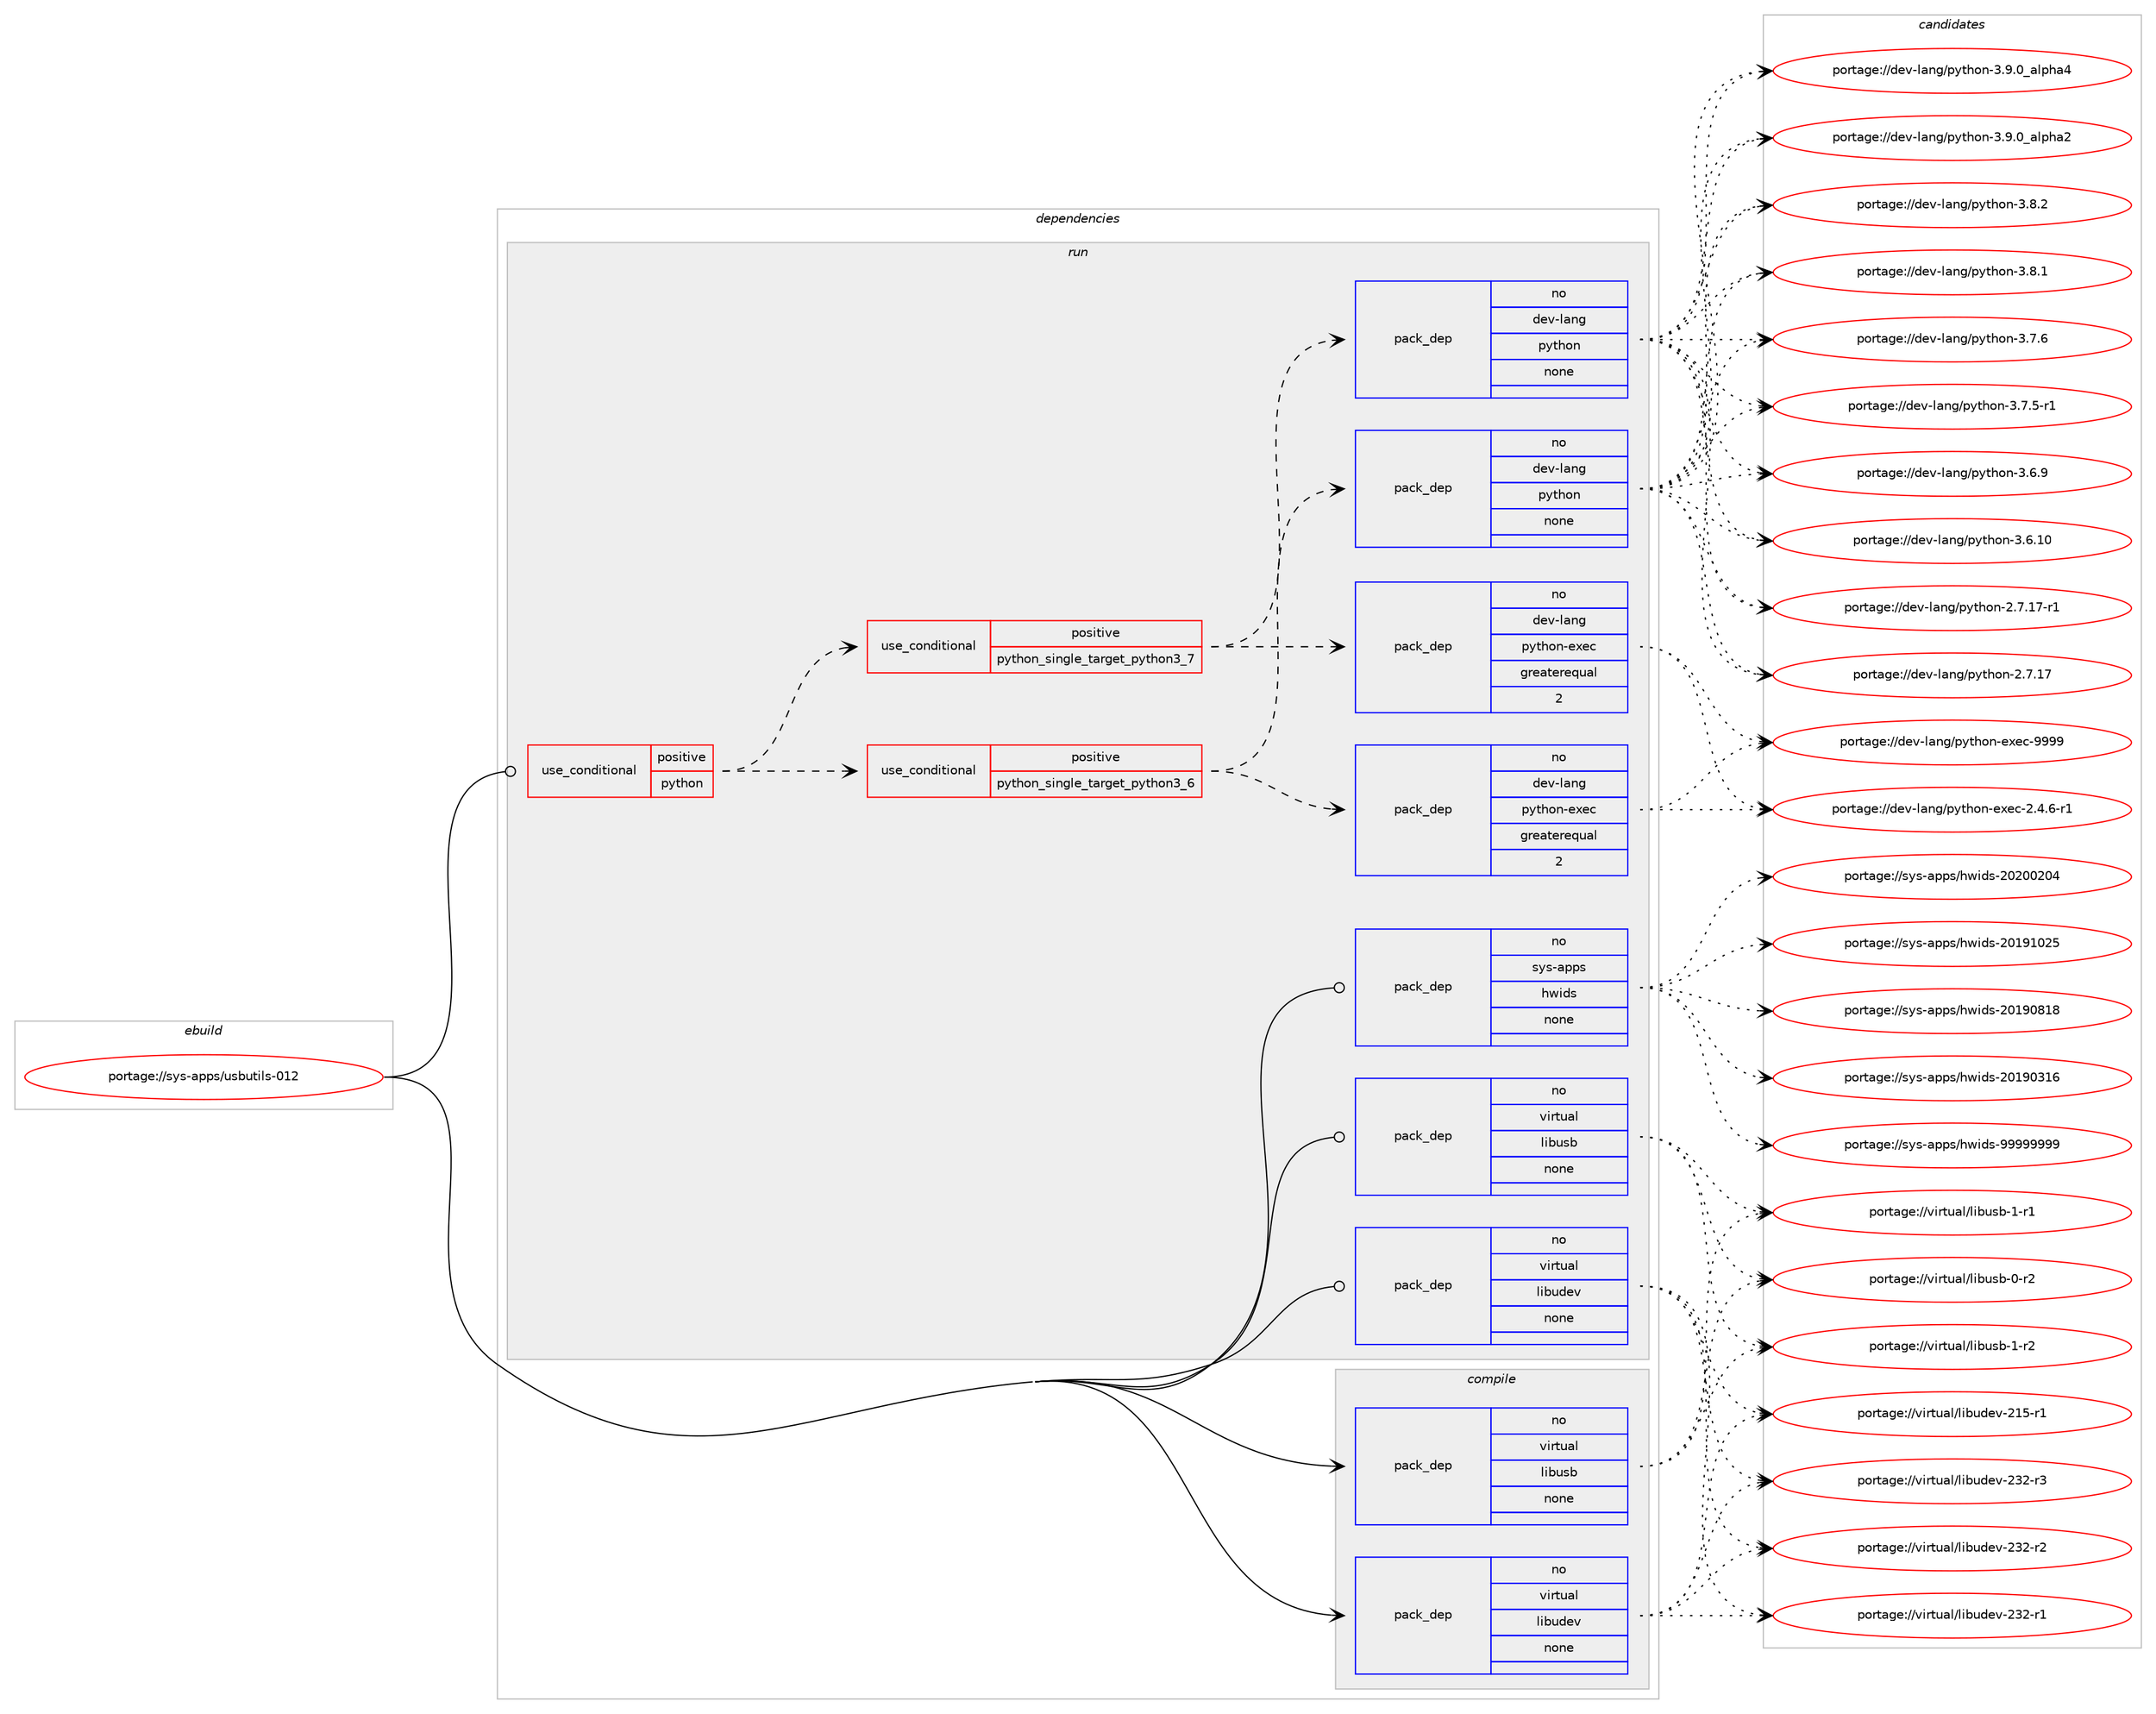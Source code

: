 digraph prolog {

# *************
# Graph options
# *************

newrank=true;
concentrate=true;
compound=true;
graph [rankdir=LR,fontname=Helvetica,fontsize=10,ranksep=1.5];#, ranksep=2.5, nodesep=0.2];
edge  [arrowhead=vee];
node  [fontname=Helvetica,fontsize=10];

# **********
# The ebuild
# **********

subgraph cluster_leftcol {
color=gray;
rank=same;
label=<<i>ebuild</i>>;
id [label="portage://sys-apps/usbutils-012", color=red, width=4, href="../sys-apps/usbutils-012.svg"];
}

# ****************
# The dependencies
# ****************

subgraph cluster_midcol {
color=gray;
label=<<i>dependencies</i>>;
subgraph cluster_compile {
fillcolor="#eeeeee";
style=filled;
label=<<i>compile</i>>;
subgraph pack28339 {
dependency36632 [label=<<TABLE BORDER="0" CELLBORDER="1" CELLSPACING="0" CELLPADDING="4" WIDTH="220"><TR><TD ROWSPAN="6" CELLPADDING="30">pack_dep</TD></TR><TR><TD WIDTH="110">no</TD></TR><TR><TD>virtual</TD></TR><TR><TD>libudev</TD></TR><TR><TD>none</TD></TR><TR><TD></TD></TR></TABLE>>, shape=none, color=blue];
}
id:e -> dependency36632:w [weight=20,style="solid",arrowhead="vee"];
subgraph pack28340 {
dependency36633 [label=<<TABLE BORDER="0" CELLBORDER="1" CELLSPACING="0" CELLPADDING="4" WIDTH="220"><TR><TD ROWSPAN="6" CELLPADDING="30">pack_dep</TD></TR><TR><TD WIDTH="110">no</TD></TR><TR><TD>virtual</TD></TR><TR><TD>libusb</TD></TR><TR><TD>none</TD></TR><TR><TD></TD></TR></TABLE>>, shape=none, color=blue];
}
id:e -> dependency36633:w [weight=20,style="solid",arrowhead="vee"];
}
subgraph cluster_compileandrun {
fillcolor="#eeeeee";
style=filled;
label=<<i>compile and run</i>>;
}
subgraph cluster_run {
fillcolor="#eeeeee";
style=filled;
label=<<i>run</i>>;
subgraph cond7387 {
dependency36634 [label=<<TABLE BORDER="0" CELLBORDER="1" CELLSPACING="0" CELLPADDING="4"><TR><TD ROWSPAN="3" CELLPADDING="10">use_conditional</TD></TR><TR><TD>positive</TD></TR><TR><TD>python</TD></TR></TABLE>>, shape=none, color=red];
subgraph cond7388 {
dependency36635 [label=<<TABLE BORDER="0" CELLBORDER="1" CELLSPACING="0" CELLPADDING="4"><TR><TD ROWSPAN="3" CELLPADDING="10">use_conditional</TD></TR><TR><TD>positive</TD></TR><TR><TD>python_single_target_python3_6</TD></TR></TABLE>>, shape=none, color=red];
subgraph pack28341 {
dependency36636 [label=<<TABLE BORDER="0" CELLBORDER="1" CELLSPACING="0" CELLPADDING="4" WIDTH="220"><TR><TD ROWSPAN="6" CELLPADDING="30">pack_dep</TD></TR><TR><TD WIDTH="110">no</TD></TR><TR><TD>dev-lang</TD></TR><TR><TD>python</TD></TR><TR><TD>none</TD></TR><TR><TD></TD></TR></TABLE>>, shape=none, color=blue];
}
dependency36635:e -> dependency36636:w [weight=20,style="dashed",arrowhead="vee"];
subgraph pack28342 {
dependency36637 [label=<<TABLE BORDER="0" CELLBORDER="1" CELLSPACING="0" CELLPADDING="4" WIDTH="220"><TR><TD ROWSPAN="6" CELLPADDING="30">pack_dep</TD></TR><TR><TD WIDTH="110">no</TD></TR><TR><TD>dev-lang</TD></TR><TR><TD>python-exec</TD></TR><TR><TD>greaterequal</TD></TR><TR><TD>2</TD></TR></TABLE>>, shape=none, color=blue];
}
dependency36635:e -> dependency36637:w [weight=20,style="dashed",arrowhead="vee"];
}
dependency36634:e -> dependency36635:w [weight=20,style="dashed",arrowhead="vee"];
subgraph cond7389 {
dependency36638 [label=<<TABLE BORDER="0" CELLBORDER="1" CELLSPACING="0" CELLPADDING="4"><TR><TD ROWSPAN="3" CELLPADDING="10">use_conditional</TD></TR><TR><TD>positive</TD></TR><TR><TD>python_single_target_python3_7</TD></TR></TABLE>>, shape=none, color=red];
subgraph pack28343 {
dependency36639 [label=<<TABLE BORDER="0" CELLBORDER="1" CELLSPACING="0" CELLPADDING="4" WIDTH="220"><TR><TD ROWSPAN="6" CELLPADDING="30">pack_dep</TD></TR><TR><TD WIDTH="110">no</TD></TR><TR><TD>dev-lang</TD></TR><TR><TD>python</TD></TR><TR><TD>none</TD></TR><TR><TD></TD></TR></TABLE>>, shape=none, color=blue];
}
dependency36638:e -> dependency36639:w [weight=20,style="dashed",arrowhead="vee"];
subgraph pack28344 {
dependency36640 [label=<<TABLE BORDER="0" CELLBORDER="1" CELLSPACING="0" CELLPADDING="4" WIDTH="220"><TR><TD ROWSPAN="6" CELLPADDING="30">pack_dep</TD></TR><TR><TD WIDTH="110">no</TD></TR><TR><TD>dev-lang</TD></TR><TR><TD>python-exec</TD></TR><TR><TD>greaterequal</TD></TR><TR><TD>2</TD></TR></TABLE>>, shape=none, color=blue];
}
dependency36638:e -> dependency36640:w [weight=20,style="dashed",arrowhead="vee"];
}
dependency36634:e -> dependency36638:w [weight=20,style="dashed",arrowhead="vee"];
}
id:e -> dependency36634:w [weight=20,style="solid",arrowhead="odot"];
subgraph pack28345 {
dependency36641 [label=<<TABLE BORDER="0" CELLBORDER="1" CELLSPACING="0" CELLPADDING="4" WIDTH="220"><TR><TD ROWSPAN="6" CELLPADDING="30">pack_dep</TD></TR><TR><TD WIDTH="110">no</TD></TR><TR><TD>sys-apps</TD></TR><TR><TD>hwids</TD></TR><TR><TD>none</TD></TR><TR><TD></TD></TR></TABLE>>, shape=none, color=blue];
}
id:e -> dependency36641:w [weight=20,style="solid",arrowhead="odot"];
subgraph pack28346 {
dependency36642 [label=<<TABLE BORDER="0" CELLBORDER="1" CELLSPACING="0" CELLPADDING="4" WIDTH="220"><TR><TD ROWSPAN="6" CELLPADDING="30">pack_dep</TD></TR><TR><TD WIDTH="110">no</TD></TR><TR><TD>virtual</TD></TR><TR><TD>libudev</TD></TR><TR><TD>none</TD></TR><TR><TD></TD></TR></TABLE>>, shape=none, color=blue];
}
id:e -> dependency36642:w [weight=20,style="solid",arrowhead="odot"];
subgraph pack28347 {
dependency36643 [label=<<TABLE BORDER="0" CELLBORDER="1" CELLSPACING="0" CELLPADDING="4" WIDTH="220"><TR><TD ROWSPAN="6" CELLPADDING="30">pack_dep</TD></TR><TR><TD WIDTH="110">no</TD></TR><TR><TD>virtual</TD></TR><TR><TD>libusb</TD></TR><TR><TD>none</TD></TR><TR><TD></TD></TR></TABLE>>, shape=none, color=blue];
}
id:e -> dependency36643:w [weight=20,style="solid",arrowhead="odot"];
}
}

# **************
# The candidates
# **************

subgraph cluster_choices {
rank=same;
color=gray;
label=<<i>candidates</i>>;

subgraph choice28339 {
color=black;
nodesep=1;
choice118105114116117971084710810598117100101118455051504511451 [label="portage://virtual/libudev-232-r3", color=red, width=4,href="../virtual/libudev-232-r3.svg"];
choice118105114116117971084710810598117100101118455051504511450 [label="portage://virtual/libudev-232-r2", color=red, width=4,href="../virtual/libudev-232-r2.svg"];
choice118105114116117971084710810598117100101118455051504511449 [label="portage://virtual/libudev-232-r1", color=red, width=4,href="../virtual/libudev-232-r1.svg"];
choice118105114116117971084710810598117100101118455049534511449 [label="portage://virtual/libudev-215-r1", color=red, width=4,href="../virtual/libudev-215-r1.svg"];
dependency36632:e -> choice118105114116117971084710810598117100101118455051504511451:w [style=dotted,weight="100"];
dependency36632:e -> choice118105114116117971084710810598117100101118455051504511450:w [style=dotted,weight="100"];
dependency36632:e -> choice118105114116117971084710810598117100101118455051504511449:w [style=dotted,weight="100"];
dependency36632:e -> choice118105114116117971084710810598117100101118455049534511449:w [style=dotted,weight="100"];
}
subgraph choice28340 {
color=black;
nodesep=1;
choice1181051141161179710847108105981171159845494511450 [label="portage://virtual/libusb-1-r2", color=red, width=4,href="../virtual/libusb-1-r2.svg"];
choice1181051141161179710847108105981171159845494511449 [label="portage://virtual/libusb-1-r1", color=red, width=4,href="../virtual/libusb-1-r1.svg"];
choice1181051141161179710847108105981171159845484511450 [label="portage://virtual/libusb-0-r2", color=red, width=4,href="../virtual/libusb-0-r2.svg"];
dependency36633:e -> choice1181051141161179710847108105981171159845494511450:w [style=dotted,weight="100"];
dependency36633:e -> choice1181051141161179710847108105981171159845494511449:w [style=dotted,weight="100"];
dependency36633:e -> choice1181051141161179710847108105981171159845484511450:w [style=dotted,weight="100"];
}
subgraph choice28341 {
color=black;
nodesep=1;
choice10010111845108971101034711212111610411111045514657464895971081121049752 [label="portage://dev-lang/python-3.9.0_alpha4", color=red, width=4,href="../dev-lang/python-3.9.0_alpha4.svg"];
choice10010111845108971101034711212111610411111045514657464895971081121049750 [label="portage://dev-lang/python-3.9.0_alpha2", color=red, width=4,href="../dev-lang/python-3.9.0_alpha2.svg"];
choice100101118451089711010347112121116104111110455146564650 [label="portage://dev-lang/python-3.8.2", color=red, width=4,href="../dev-lang/python-3.8.2.svg"];
choice100101118451089711010347112121116104111110455146564649 [label="portage://dev-lang/python-3.8.1", color=red, width=4,href="../dev-lang/python-3.8.1.svg"];
choice100101118451089711010347112121116104111110455146554654 [label="portage://dev-lang/python-3.7.6", color=red, width=4,href="../dev-lang/python-3.7.6.svg"];
choice1001011184510897110103471121211161041111104551465546534511449 [label="portage://dev-lang/python-3.7.5-r1", color=red, width=4,href="../dev-lang/python-3.7.5-r1.svg"];
choice100101118451089711010347112121116104111110455146544657 [label="portage://dev-lang/python-3.6.9", color=red, width=4,href="../dev-lang/python-3.6.9.svg"];
choice10010111845108971101034711212111610411111045514654464948 [label="portage://dev-lang/python-3.6.10", color=red, width=4,href="../dev-lang/python-3.6.10.svg"];
choice100101118451089711010347112121116104111110455046554649554511449 [label="portage://dev-lang/python-2.7.17-r1", color=red, width=4,href="../dev-lang/python-2.7.17-r1.svg"];
choice10010111845108971101034711212111610411111045504655464955 [label="portage://dev-lang/python-2.7.17", color=red, width=4,href="../dev-lang/python-2.7.17.svg"];
dependency36636:e -> choice10010111845108971101034711212111610411111045514657464895971081121049752:w [style=dotted,weight="100"];
dependency36636:e -> choice10010111845108971101034711212111610411111045514657464895971081121049750:w [style=dotted,weight="100"];
dependency36636:e -> choice100101118451089711010347112121116104111110455146564650:w [style=dotted,weight="100"];
dependency36636:e -> choice100101118451089711010347112121116104111110455146564649:w [style=dotted,weight="100"];
dependency36636:e -> choice100101118451089711010347112121116104111110455146554654:w [style=dotted,weight="100"];
dependency36636:e -> choice1001011184510897110103471121211161041111104551465546534511449:w [style=dotted,weight="100"];
dependency36636:e -> choice100101118451089711010347112121116104111110455146544657:w [style=dotted,weight="100"];
dependency36636:e -> choice10010111845108971101034711212111610411111045514654464948:w [style=dotted,weight="100"];
dependency36636:e -> choice100101118451089711010347112121116104111110455046554649554511449:w [style=dotted,weight="100"];
dependency36636:e -> choice10010111845108971101034711212111610411111045504655464955:w [style=dotted,weight="100"];
}
subgraph choice28342 {
color=black;
nodesep=1;
choice10010111845108971101034711212111610411111045101120101994557575757 [label="portage://dev-lang/python-exec-9999", color=red, width=4,href="../dev-lang/python-exec-9999.svg"];
choice10010111845108971101034711212111610411111045101120101994550465246544511449 [label="portage://dev-lang/python-exec-2.4.6-r1", color=red, width=4,href="../dev-lang/python-exec-2.4.6-r1.svg"];
dependency36637:e -> choice10010111845108971101034711212111610411111045101120101994557575757:w [style=dotted,weight="100"];
dependency36637:e -> choice10010111845108971101034711212111610411111045101120101994550465246544511449:w [style=dotted,weight="100"];
}
subgraph choice28343 {
color=black;
nodesep=1;
choice10010111845108971101034711212111610411111045514657464895971081121049752 [label="portage://dev-lang/python-3.9.0_alpha4", color=red, width=4,href="../dev-lang/python-3.9.0_alpha4.svg"];
choice10010111845108971101034711212111610411111045514657464895971081121049750 [label="portage://dev-lang/python-3.9.0_alpha2", color=red, width=4,href="../dev-lang/python-3.9.0_alpha2.svg"];
choice100101118451089711010347112121116104111110455146564650 [label="portage://dev-lang/python-3.8.2", color=red, width=4,href="../dev-lang/python-3.8.2.svg"];
choice100101118451089711010347112121116104111110455146564649 [label="portage://dev-lang/python-3.8.1", color=red, width=4,href="../dev-lang/python-3.8.1.svg"];
choice100101118451089711010347112121116104111110455146554654 [label="portage://dev-lang/python-3.7.6", color=red, width=4,href="../dev-lang/python-3.7.6.svg"];
choice1001011184510897110103471121211161041111104551465546534511449 [label="portage://dev-lang/python-3.7.5-r1", color=red, width=4,href="../dev-lang/python-3.7.5-r1.svg"];
choice100101118451089711010347112121116104111110455146544657 [label="portage://dev-lang/python-3.6.9", color=red, width=4,href="../dev-lang/python-3.6.9.svg"];
choice10010111845108971101034711212111610411111045514654464948 [label="portage://dev-lang/python-3.6.10", color=red, width=4,href="../dev-lang/python-3.6.10.svg"];
choice100101118451089711010347112121116104111110455046554649554511449 [label="portage://dev-lang/python-2.7.17-r1", color=red, width=4,href="../dev-lang/python-2.7.17-r1.svg"];
choice10010111845108971101034711212111610411111045504655464955 [label="portage://dev-lang/python-2.7.17", color=red, width=4,href="../dev-lang/python-2.7.17.svg"];
dependency36639:e -> choice10010111845108971101034711212111610411111045514657464895971081121049752:w [style=dotted,weight="100"];
dependency36639:e -> choice10010111845108971101034711212111610411111045514657464895971081121049750:w [style=dotted,weight="100"];
dependency36639:e -> choice100101118451089711010347112121116104111110455146564650:w [style=dotted,weight="100"];
dependency36639:e -> choice100101118451089711010347112121116104111110455146564649:w [style=dotted,weight="100"];
dependency36639:e -> choice100101118451089711010347112121116104111110455146554654:w [style=dotted,weight="100"];
dependency36639:e -> choice1001011184510897110103471121211161041111104551465546534511449:w [style=dotted,weight="100"];
dependency36639:e -> choice100101118451089711010347112121116104111110455146544657:w [style=dotted,weight="100"];
dependency36639:e -> choice10010111845108971101034711212111610411111045514654464948:w [style=dotted,weight="100"];
dependency36639:e -> choice100101118451089711010347112121116104111110455046554649554511449:w [style=dotted,weight="100"];
dependency36639:e -> choice10010111845108971101034711212111610411111045504655464955:w [style=dotted,weight="100"];
}
subgraph choice28344 {
color=black;
nodesep=1;
choice10010111845108971101034711212111610411111045101120101994557575757 [label="portage://dev-lang/python-exec-9999", color=red, width=4,href="../dev-lang/python-exec-9999.svg"];
choice10010111845108971101034711212111610411111045101120101994550465246544511449 [label="portage://dev-lang/python-exec-2.4.6-r1", color=red, width=4,href="../dev-lang/python-exec-2.4.6-r1.svg"];
dependency36640:e -> choice10010111845108971101034711212111610411111045101120101994557575757:w [style=dotted,weight="100"];
dependency36640:e -> choice10010111845108971101034711212111610411111045101120101994550465246544511449:w [style=dotted,weight="100"];
}
subgraph choice28345 {
color=black;
nodesep=1;
choice115121115459711211211547104119105100115455757575757575757 [label="portage://sys-apps/hwids-99999999", color=red, width=4,href="../sys-apps/hwids-99999999.svg"];
choice115121115459711211211547104119105100115455048504848504852 [label="portage://sys-apps/hwids-20200204", color=red, width=4,href="../sys-apps/hwids-20200204.svg"];
choice115121115459711211211547104119105100115455048495749485053 [label="portage://sys-apps/hwids-20191025", color=red, width=4,href="../sys-apps/hwids-20191025.svg"];
choice115121115459711211211547104119105100115455048495748564956 [label="portage://sys-apps/hwids-20190818", color=red, width=4,href="../sys-apps/hwids-20190818.svg"];
choice115121115459711211211547104119105100115455048495748514954 [label="portage://sys-apps/hwids-20190316", color=red, width=4,href="../sys-apps/hwids-20190316.svg"];
dependency36641:e -> choice115121115459711211211547104119105100115455757575757575757:w [style=dotted,weight="100"];
dependency36641:e -> choice115121115459711211211547104119105100115455048504848504852:w [style=dotted,weight="100"];
dependency36641:e -> choice115121115459711211211547104119105100115455048495749485053:w [style=dotted,weight="100"];
dependency36641:e -> choice115121115459711211211547104119105100115455048495748564956:w [style=dotted,weight="100"];
dependency36641:e -> choice115121115459711211211547104119105100115455048495748514954:w [style=dotted,weight="100"];
}
subgraph choice28346 {
color=black;
nodesep=1;
choice118105114116117971084710810598117100101118455051504511451 [label="portage://virtual/libudev-232-r3", color=red, width=4,href="../virtual/libudev-232-r3.svg"];
choice118105114116117971084710810598117100101118455051504511450 [label="portage://virtual/libudev-232-r2", color=red, width=4,href="../virtual/libudev-232-r2.svg"];
choice118105114116117971084710810598117100101118455051504511449 [label="portage://virtual/libudev-232-r1", color=red, width=4,href="../virtual/libudev-232-r1.svg"];
choice118105114116117971084710810598117100101118455049534511449 [label="portage://virtual/libudev-215-r1", color=red, width=4,href="../virtual/libudev-215-r1.svg"];
dependency36642:e -> choice118105114116117971084710810598117100101118455051504511451:w [style=dotted,weight="100"];
dependency36642:e -> choice118105114116117971084710810598117100101118455051504511450:w [style=dotted,weight="100"];
dependency36642:e -> choice118105114116117971084710810598117100101118455051504511449:w [style=dotted,weight="100"];
dependency36642:e -> choice118105114116117971084710810598117100101118455049534511449:w [style=dotted,weight="100"];
}
subgraph choice28347 {
color=black;
nodesep=1;
choice1181051141161179710847108105981171159845494511450 [label="portage://virtual/libusb-1-r2", color=red, width=4,href="../virtual/libusb-1-r2.svg"];
choice1181051141161179710847108105981171159845494511449 [label="portage://virtual/libusb-1-r1", color=red, width=4,href="../virtual/libusb-1-r1.svg"];
choice1181051141161179710847108105981171159845484511450 [label="portage://virtual/libusb-0-r2", color=red, width=4,href="../virtual/libusb-0-r2.svg"];
dependency36643:e -> choice1181051141161179710847108105981171159845494511450:w [style=dotted,weight="100"];
dependency36643:e -> choice1181051141161179710847108105981171159845494511449:w [style=dotted,weight="100"];
dependency36643:e -> choice1181051141161179710847108105981171159845484511450:w [style=dotted,weight="100"];
}
}

}

